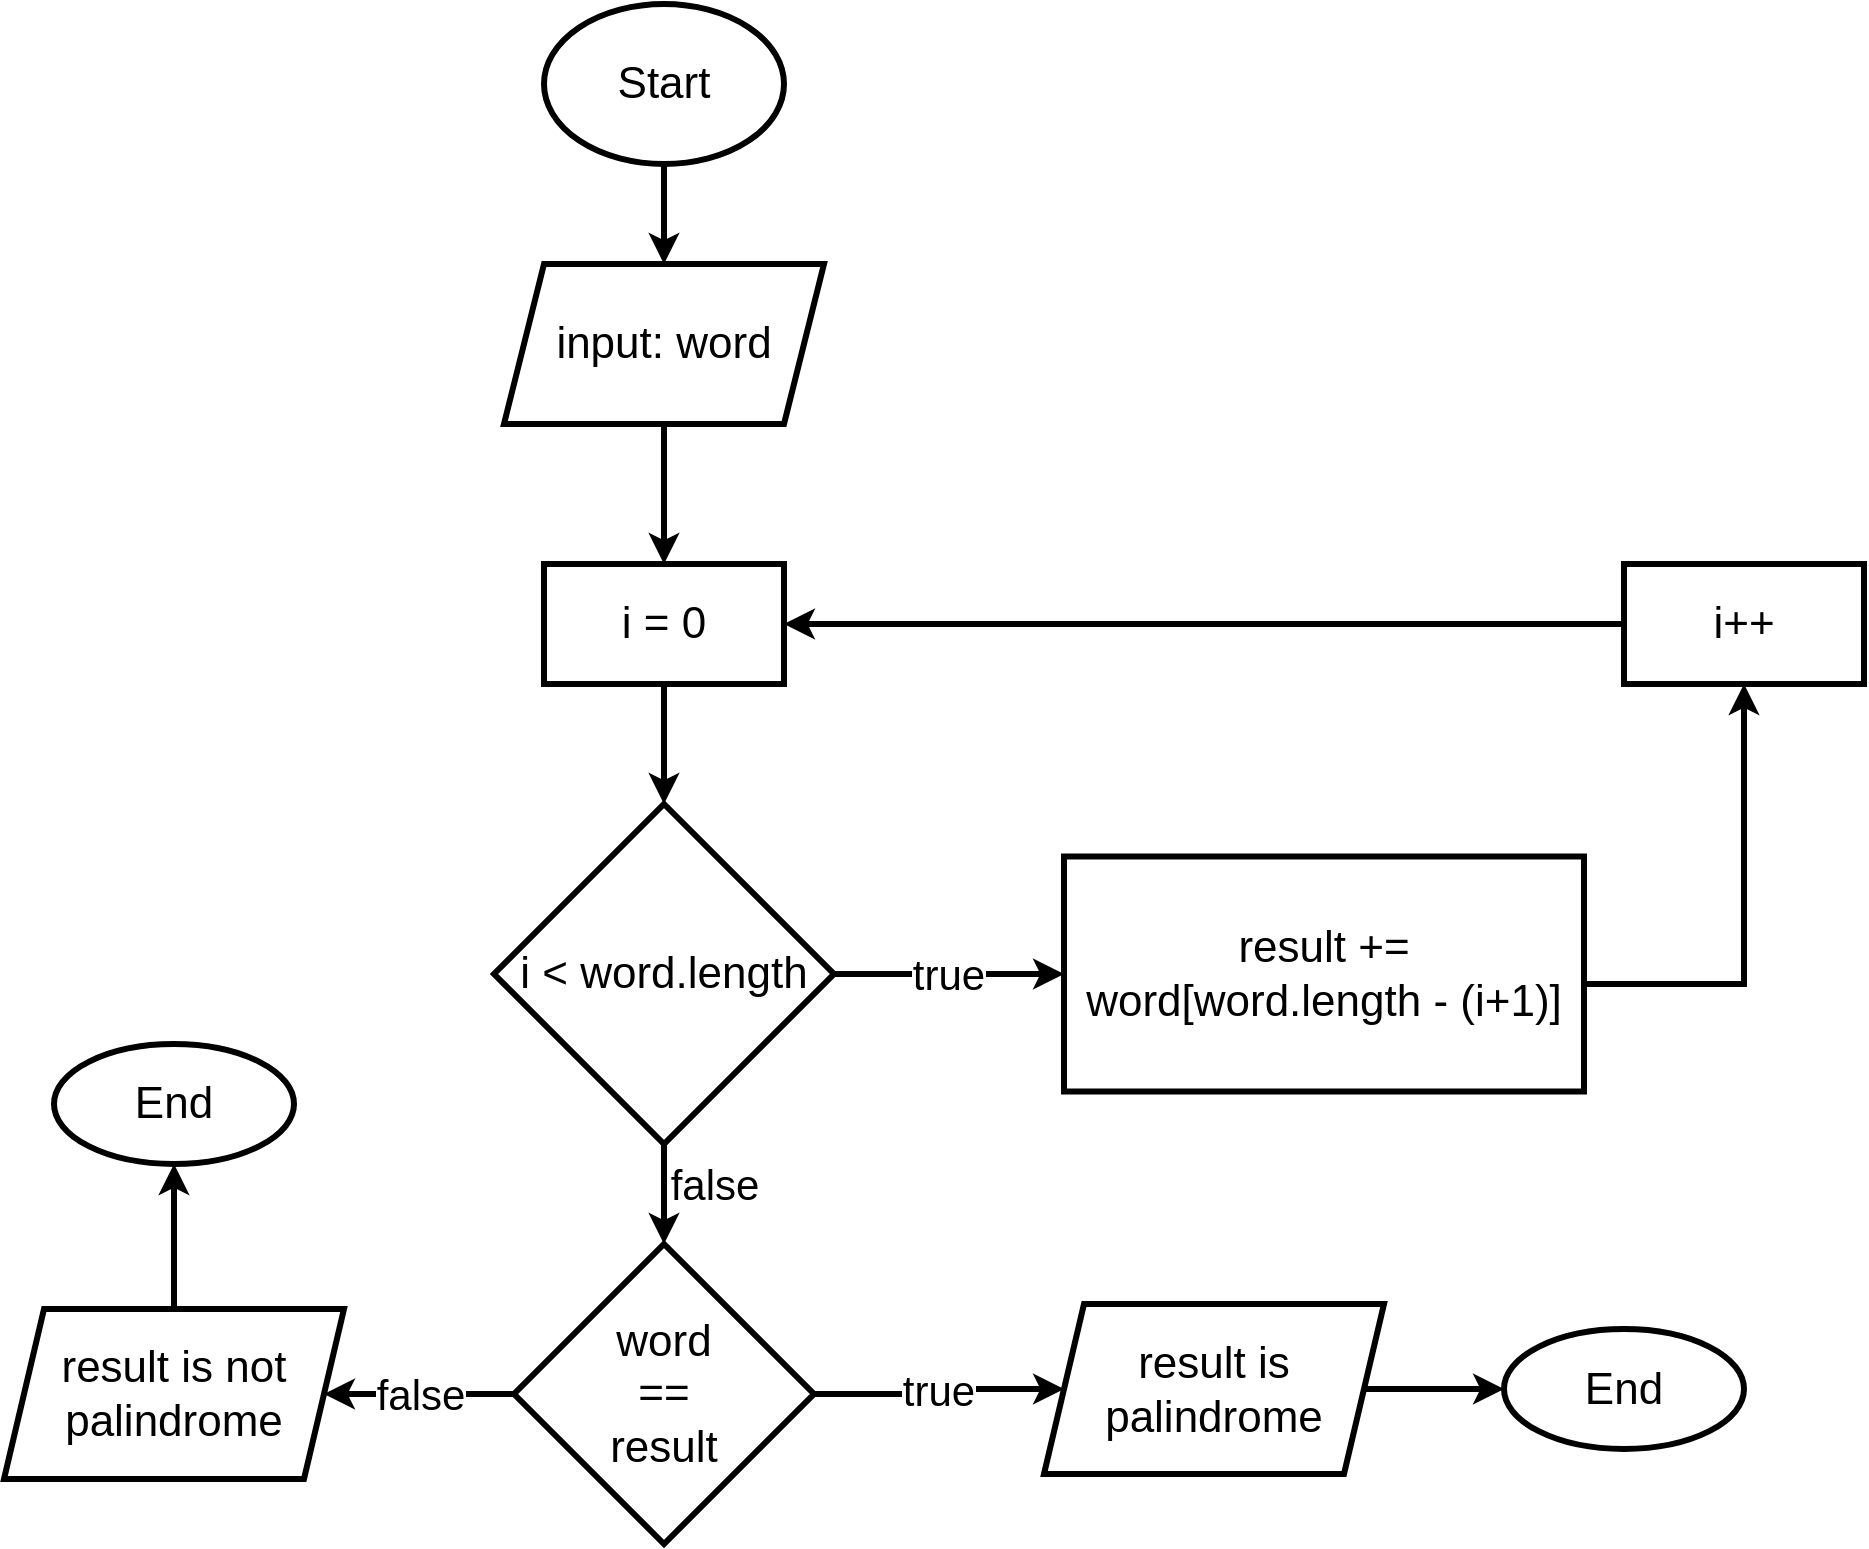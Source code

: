 <mxfile version="20.5.3" type="device"><diagram name="Page-1" id="74e2e168-ea6b-b213-b513-2b3c1d86103e"><mxGraphModel dx="1240" dy="703" grid="1" gridSize="10" guides="1" tooltips="1" connect="1" arrows="1" fold="1" page="1" pageScale="1" pageWidth="1100" pageHeight="850" background="none" math="0" shadow="0"><root><mxCell id="0"/><mxCell id="1" parent="0"/><mxCell id="OOnqW3lr7cRhFUy-42zu-3" value="" style="edgeStyle=orthogonalEdgeStyle;rounded=0;orthogonalLoop=1;jettySize=auto;html=1;strokeWidth=3;fontSize=22;" parent="1" source="OOnqW3lr7cRhFUy-42zu-1" target="OOnqW3lr7cRhFUy-42zu-2" edge="1"><mxGeometry relative="1" as="geometry"/></mxCell><mxCell id="OOnqW3lr7cRhFUy-42zu-1" value="&lt;font style=&quot;font-size: 22px;&quot;&gt;Start&lt;/font&gt;" style="ellipse;whiteSpace=wrap;html=1;strokeWidth=3;fontSize=22;" parent="1" vertex="1"><mxGeometry x="310" y="30" width="120" height="80" as="geometry"/></mxCell><mxCell id="OOnqW3lr7cRhFUy-42zu-5" value="" style="edgeStyle=orthogonalEdgeStyle;rounded=0;orthogonalLoop=1;jettySize=auto;html=1;strokeWidth=3;fontSize=22;" parent="1" source="OOnqW3lr7cRhFUy-42zu-2" target="OOnqW3lr7cRhFUy-42zu-4" edge="1"><mxGeometry relative="1" as="geometry"/></mxCell><mxCell id="OOnqW3lr7cRhFUy-42zu-2" value="&lt;font style=&quot;font-size: 22px;&quot;&gt;input: word&lt;/font&gt;" style="shape=parallelogram;perimeter=parallelogramPerimeter;whiteSpace=wrap;html=1;fixedSize=1;strokeWidth=3;fontSize=22;" parent="1" vertex="1"><mxGeometry x="290" y="160" width="160" height="80" as="geometry"/></mxCell><mxCell id="OOnqW3lr7cRhFUy-42zu-7" value="" style="edgeStyle=orthogonalEdgeStyle;rounded=0;orthogonalLoop=1;jettySize=auto;html=1;strokeWidth=3;fontSize=22;" parent="1" source="OOnqW3lr7cRhFUy-42zu-4" target="OOnqW3lr7cRhFUy-42zu-6" edge="1"><mxGeometry relative="1" as="geometry"/></mxCell><mxCell id="OOnqW3lr7cRhFUy-42zu-4" value="&lt;font style=&quot;font-size: 22px;&quot;&gt;i = 0&lt;/font&gt;" style="rounded=0;whiteSpace=wrap;html=1;strokeWidth=3;fontSize=22;" parent="1" vertex="1"><mxGeometry x="310" y="310" width="120" height="60" as="geometry"/></mxCell><mxCell id="g43YCAWwmV8GIn3GYtx7-58" value="&lt;font style=&quot;font-size: 21px;&quot;&gt;true&lt;/font&gt;" style="edgeStyle=orthogonalEdgeStyle;rounded=0;orthogonalLoop=1;jettySize=auto;html=1;strokeWidth=3;" edge="1" parent="1" source="OOnqW3lr7cRhFUy-42zu-6" target="g43YCAWwmV8GIn3GYtx7-57"><mxGeometry relative="1" as="geometry"/></mxCell><mxCell id="g43YCAWwmV8GIn3GYtx7-66" value="" style="edgeStyle=orthogonalEdgeStyle;rounded=0;orthogonalLoop=1;jettySize=auto;html=1;strokeWidth=3;fontSize=21;" edge="1" parent="1" source="OOnqW3lr7cRhFUy-42zu-6" target="g43YCAWwmV8GIn3GYtx7-65"><mxGeometry relative="1" as="geometry"/></mxCell><mxCell id="OOnqW3lr7cRhFUy-42zu-6" value="&lt;font style=&quot;font-size: 22px;&quot;&gt;i &amp;lt; word.length&lt;/font&gt;" style="rhombus;whiteSpace=wrap;html=1;rounded=0;strokeWidth=3;fontSize=22;" parent="1" vertex="1"><mxGeometry x="285" y="430" width="170" height="170" as="geometry"/></mxCell><mxCell id="OOnqW3lr7cRhFUy-42zu-24" style="edgeStyle=none;rounded=0;orthogonalLoop=1;jettySize=auto;html=1;entryX=1;entryY=0.5;entryDx=0;entryDy=0;strokeWidth=3;fontSize=22;" parent="1" source="OOnqW3lr7cRhFUy-42zu-22" target="OOnqW3lr7cRhFUy-42zu-4" edge="1"><mxGeometry relative="1" as="geometry"/></mxCell><mxCell id="OOnqW3lr7cRhFUy-42zu-22" value="&lt;font style=&quot;font-size: 22px;&quot;&gt;i++&lt;/font&gt;" style="whiteSpace=wrap;html=1;fontSize=22;strokeWidth=3;" parent="1" vertex="1"><mxGeometry x="850" y="310" width="120" height="60" as="geometry"/></mxCell><mxCell id="OOnqW3lr7cRhFUy-42zu-31" value="&lt;font style=&quot;font-size: 22px;&quot;&gt;End&lt;/font&gt;" style="ellipse;whiteSpace=wrap;html=1;rounded=0;strokeWidth=3;fontSize=22;" parent="1" vertex="1"><mxGeometry x="65" y="550" width="120" height="60" as="geometry"/></mxCell><mxCell id="g43YCAWwmV8GIn3GYtx7-57" value="result += &lt;br&gt;word[word.length - (i+1)]" style="whiteSpace=wrap;html=1;fontSize=22;rounded=0;strokeWidth=3;" vertex="1" parent="1"><mxGeometry x="570" y="456.25" width="260" height="117.5" as="geometry"/></mxCell><mxCell id="g43YCAWwmV8GIn3GYtx7-63" value="" style="endArrow=classic;html=1;rounded=0;entryX=0.5;entryY=1;entryDx=0;entryDy=0;strokeWidth=3;" edge="1" parent="1" target="OOnqW3lr7cRhFUy-42zu-22"><mxGeometry width="50" height="50" relative="1" as="geometry"><mxPoint x="830" y="520" as="sourcePoint"/><mxPoint x="940" y="370" as="targetPoint"/><Array as="points"><mxPoint x="910" y="520"/><mxPoint x="910" y="450"/></Array></mxGeometry></mxCell><mxCell id="g43YCAWwmV8GIn3GYtx7-68" value="true" style="edgeStyle=orthogonalEdgeStyle;rounded=0;orthogonalLoop=1;jettySize=auto;html=1;strokeWidth=3;fontSize=21;" edge="1" parent="1" source="g43YCAWwmV8GIn3GYtx7-65" target="g43YCAWwmV8GIn3GYtx7-67"><mxGeometry relative="1" as="geometry"/></mxCell><mxCell id="g43YCAWwmV8GIn3GYtx7-72" value="false" style="edgeStyle=orthogonalEdgeStyle;rounded=0;orthogonalLoop=1;jettySize=auto;html=1;strokeWidth=3;fontSize=21;" edge="1" parent="1" source="g43YCAWwmV8GIn3GYtx7-65" target="g43YCAWwmV8GIn3GYtx7-71"><mxGeometry relative="1" as="geometry"/></mxCell><mxCell id="g43YCAWwmV8GIn3GYtx7-65" value="word&lt;br&gt;==&lt;br&gt;result" style="rhombus;whiteSpace=wrap;html=1;fontSize=22;rounded=0;strokeWidth=3;" vertex="1" parent="1"><mxGeometry x="295" y="650" width="150" height="150" as="geometry"/></mxCell><mxCell id="g43YCAWwmV8GIn3GYtx7-70" value="" style="edgeStyle=orthogonalEdgeStyle;rounded=0;orthogonalLoop=1;jettySize=auto;html=1;strokeWidth=3;fontSize=21;" edge="1" parent="1" source="g43YCAWwmV8GIn3GYtx7-67" target="g43YCAWwmV8GIn3GYtx7-69"><mxGeometry relative="1" as="geometry"/></mxCell><mxCell id="g43YCAWwmV8GIn3GYtx7-67" value="result is palindrome" style="shape=parallelogram;perimeter=parallelogramPerimeter;whiteSpace=wrap;html=1;fixedSize=1;fontSize=22;rounded=0;strokeWidth=3;" vertex="1" parent="1"><mxGeometry x="560" y="680" width="170" height="85" as="geometry"/></mxCell><mxCell id="g43YCAWwmV8GIn3GYtx7-69" value="&lt;font style=&quot;font-size: 22px;&quot;&gt;End&lt;/font&gt;" style="ellipse;whiteSpace=wrap;html=1;rounded=0;strokeWidth=3;fontSize=22;" vertex="1" parent="1"><mxGeometry x="790" y="692.5" width="120" height="60" as="geometry"/></mxCell><mxCell id="g43YCAWwmV8GIn3GYtx7-73" value="" style="edgeStyle=orthogonalEdgeStyle;rounded=0;orthogonalLoop=1;jettySize=auto;html=1;strokeWidth=3;fontSize=21;" edge="1" parent="1" source="g43YCAWwmV8GIn3GYtx7-71" target="OOnqW3lr7cRhFUy-42zu-31"><mxGeometry relative="1" as="geometry"/></mxCell><mxCell id="g43YCAWwmV8GIn3GYtx7-71" value="result is not palindrome" style="shape=parallelogram;perimeter=parallelogramPerimeter;whiteSpace=wrap;html=1;fixedSize=1;fontSize=22;rounded=0;strokeWidth=3;" vertex="1" parent="1"><mxGeometry x="40" y="682.5" width="170" height="85" as="geometry"/></mxCell><mxCell id="g43YCAWwmV8GIn3GYtx7-74" value="false" style="text;html=1;align=center;verticalAlign=middle;resizable=0;points=[];autosize=1;strokeColor=none;fillColor=none;fontSize=21;" vertex="1" parent="1"><mxGeometry x="360" y="600" width="70" height="40" as="geometry"/></mxCell></root></mxGraphModel></diagram></mxfile>